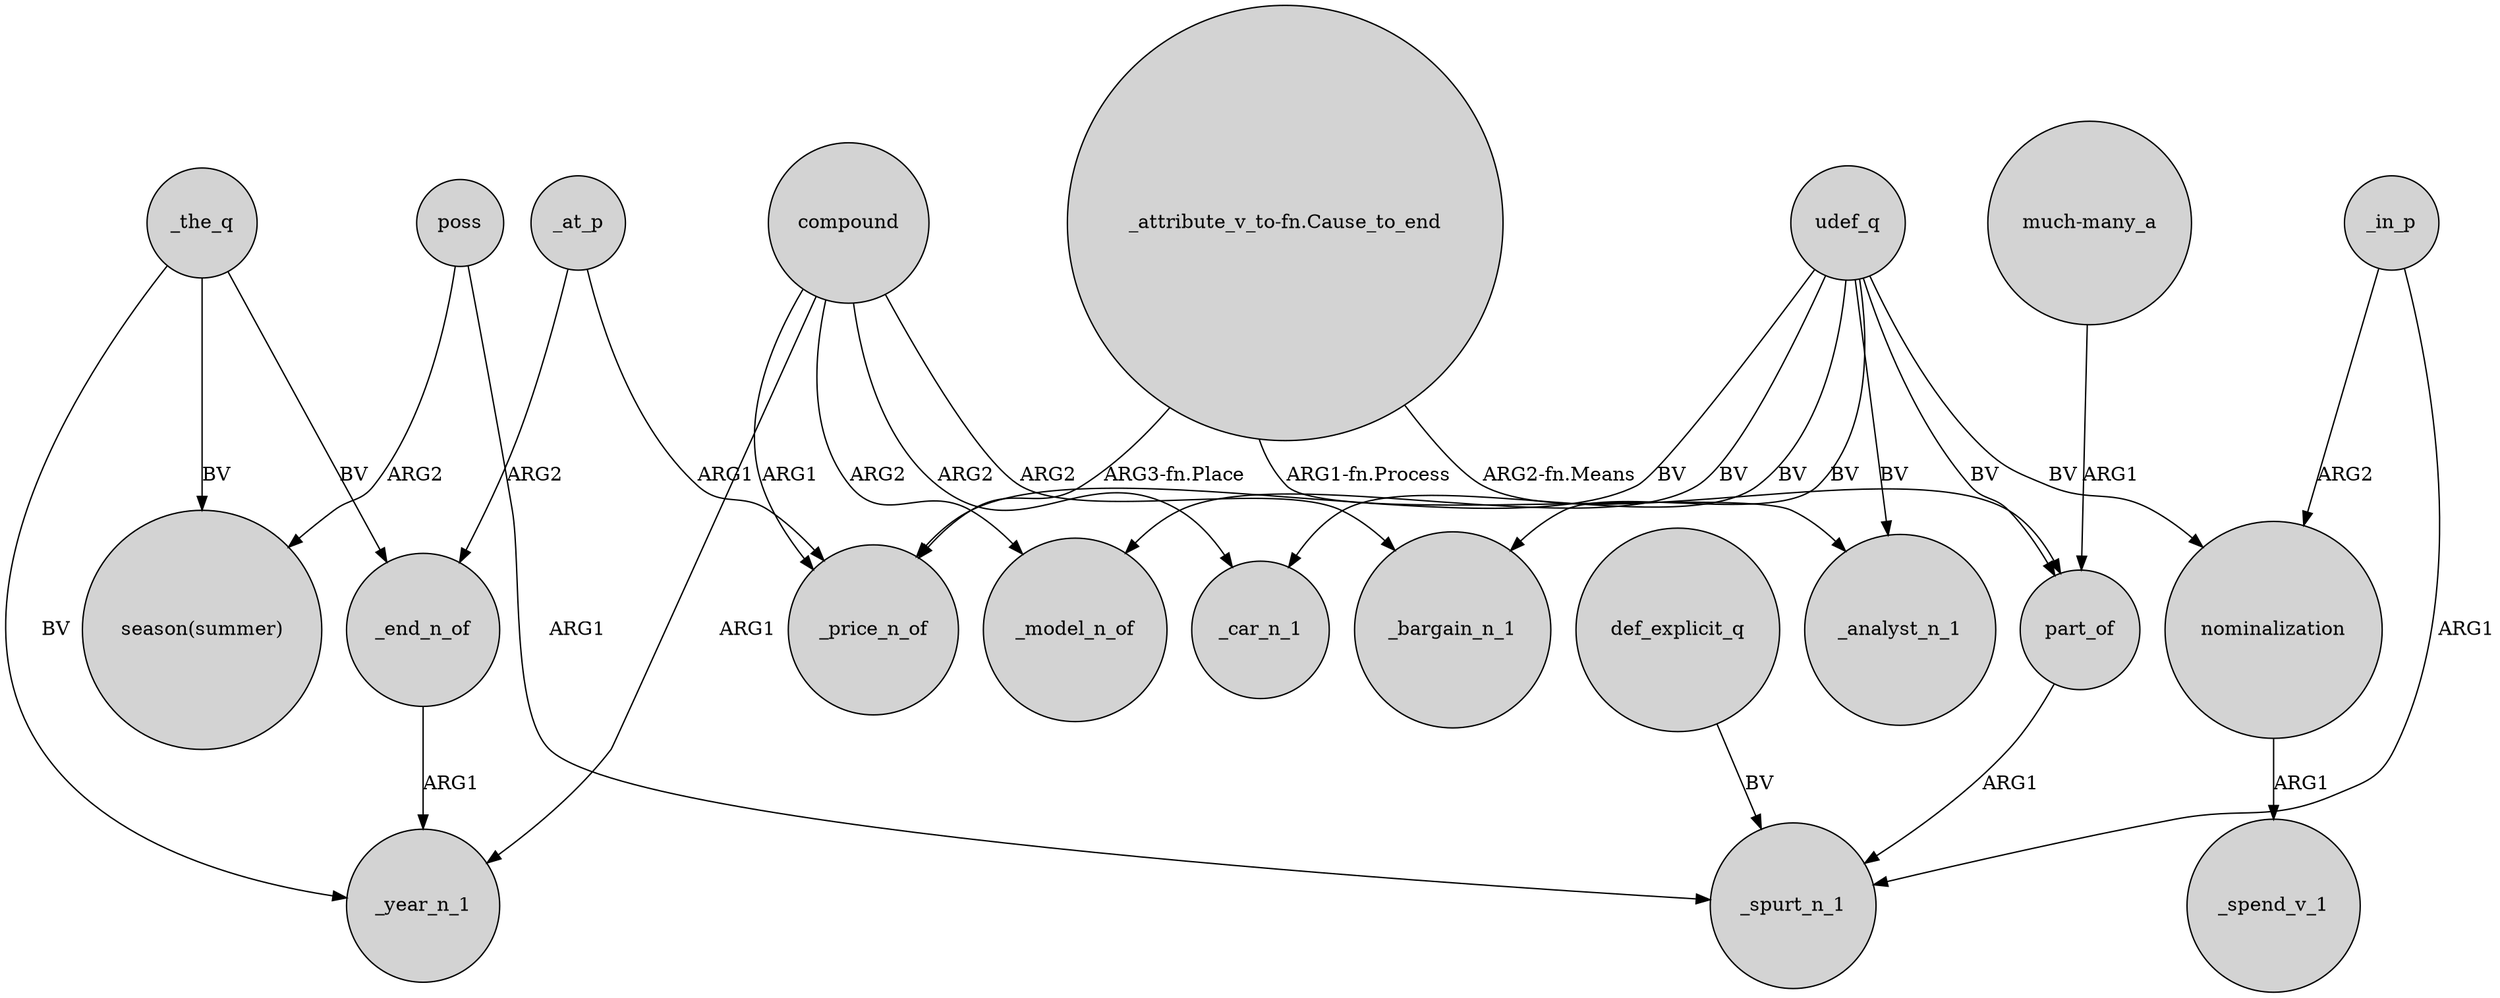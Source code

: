 digraph {
	node [shape=circle style=filled]
	_at_p -> _end_n_of [label=ARG2]
	compound -> _model_n_of [label=ARG2]
	udef_q -> _analyst_n_1 [label=BV]
	udef_q -> part_of [label=BV]
	poss -> _spurt_n_1 [label=ARG1]
	udef_q -> _price_n_of [label=BV]
	"_attribute_v_to-fn.Cause_to_end" -> part_of [label="ARG2-fn.Means"]
	part_of -> _spurt_n_1 [label=ARG1]
	udef_q -> nominalization [label=BV]
	_in_p -> _spurt_n_1 [label=ARG1]
	"_attribute_v_to-fn.Cause_to_end" -> _analyst_n_1 [label="ARG1-fn.Process"]
	compound -> _year_n_1 [label=ARG1]
	udef_q -> _bargain_n_1 [label=BV]
	nominalization -> _spend_v_1 [label=ARG1]
	_the_q -> "season(summer)" [label=BV]
	udef_q -> _model_n_of [label=BV]
	compound -> _car_n_1 [label=ARG2]
	_the_q -> _year_n_1 [label=BV]
	"_attribute_v_to-fn.Cause_to_end" -> _price_n_of [label="ARG3-fn.Place"]
	"much-many_a" -> part_of [label=ARG1]
	udef_q -> _car_n_1 [label=BV]
	def_explicit_q -> _spurt_n_1 [label=BV]
	_end_n_of -> _year_n_1 [label=ARG1]
	_in_p -> nominalization [label=ARG2]
	compound -> _price_n_of [label=ARG1]
	_at_p -> _price_n_of [label=ARG1]
	compound -> _bargain_n_1 [label=ARG2]
	_the_q -> _end_n_of [label=BV]
	poss -> "season(summer)" [label=ARG2]
}
